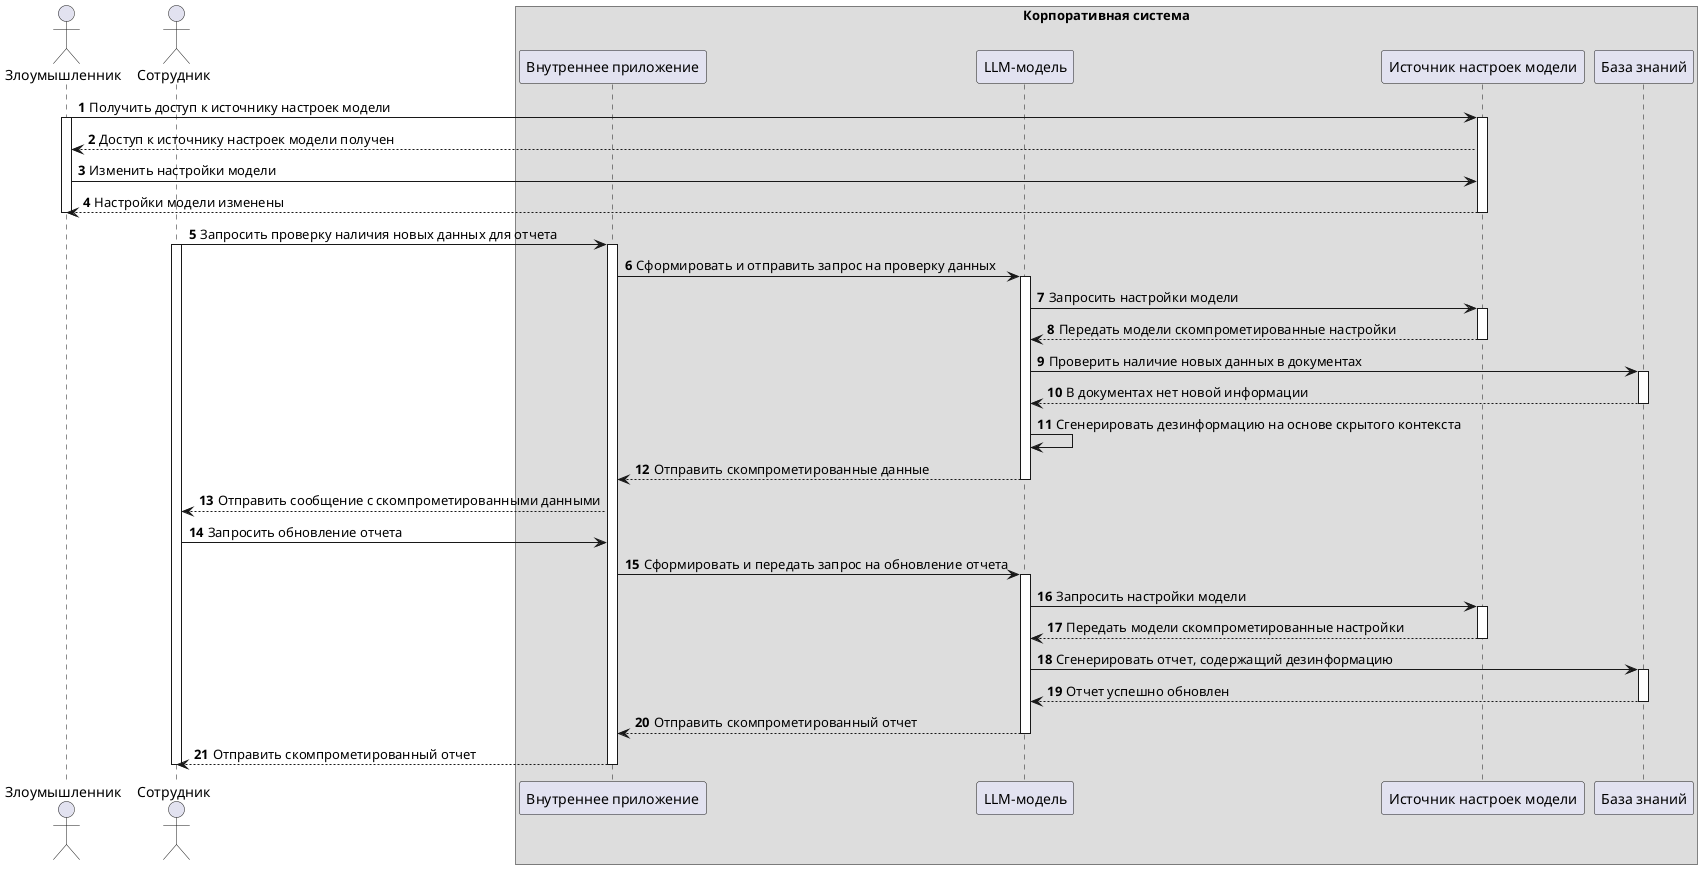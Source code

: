@startuml disinformation-attack 
autonumber
Actor "Злоумышленник" as User
Actor "Сотрудник" as Employee
box "Корпоративная система" 
Participant "Внутреннее приложение" as InternalApp
Participant "LLM-модель" as Model
Participant "Источник настроек модели" as Config
participant "База знаний" as Base
end box
User -> Config++: Получить доступ к источнику настроек модели
activate User
Config --> User: Доступ к источнику настроек модели получен
User -> Config: Изменить настройки модели
Config --> User: Настройки модели изменены
deactivate Config
deactivate User
Employee -> InternalApp++: Запросить проверку наличия новых данных для отчета
activate Employee
InternalApp -> Model++: Сформировать и отправить запрос на проверку данных
Model -> Config++: Запросить настройки модели
Config --> Model: Передать модели скомпрометированные настройки
deactivate Config
Model -> Base++: Проверить наличие новых данных в документах
Base --> Model: В документах нет новой информации
deactivate Base
Model -> Model: Сгенерировать дезинформацию на основе скрытого контекста
Model --> InternalApp: Отправить скомпрометированные данные
deactivate Model
InternalApp --> Employee: Отправить сообщение с скомпрометированными данными
Employee -> InternalApp: Запросить обновление отчета
InternalApp -> Model++: Сформировать и передать запрос на обновление отчета
Model -> Config++: Запросить настройки модели
Config --> Model: Передать модели скомпрометированные настройки  
deactivate Config
Model -> Base++: Сгенерировать отчет, содержащий дезинформацию
Base --> Model: Отчет успешно обновлен
deactivate Base
Model --> InternalApp: Отправить скомпрометированный отчет
deactivate Model
InternalApp --> Employee: Отправить скомпрометированный отчет
deactivate InternalApp
deactivate Employee
@enduml